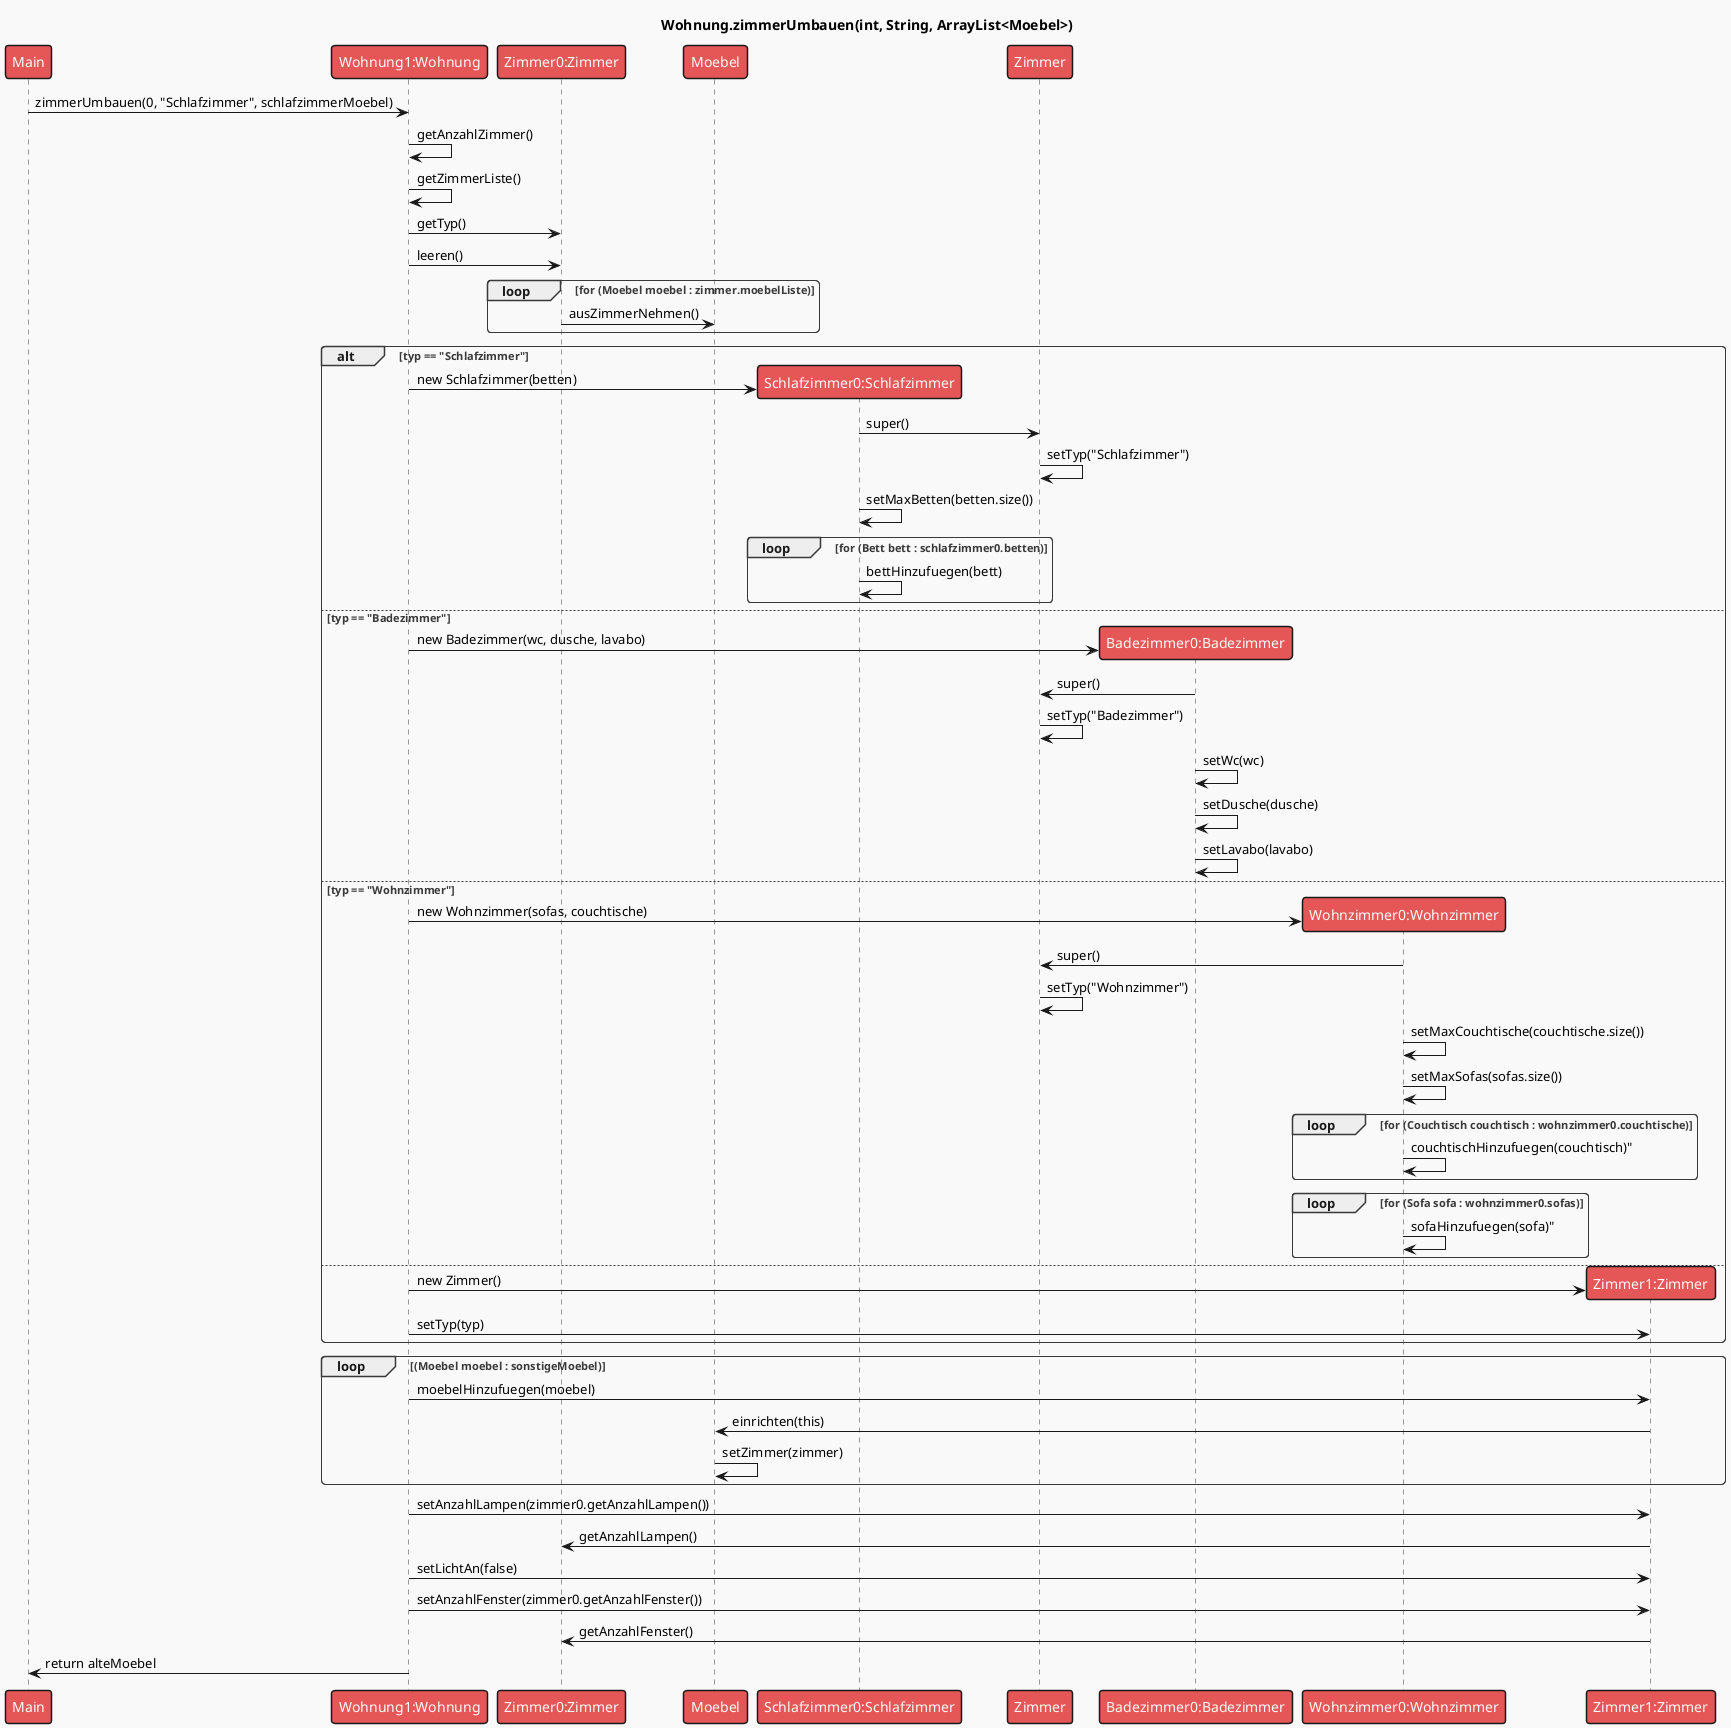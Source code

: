 # Sequenzdiagramm

```plantuml
@startuml

!theme mars

title Wohnung.zimmerUmbauen(int, String, ArrayList<Moebel>)

participant Main
participant "Wohnung1:Wohnung"
participant "Zimmer0:Zimmer"
participant Moebel

Main -> "Wohnung1:Wohnung" : zimmerUmbauen(0, "Schlafzimmer", schlafzimmerMoebel)
/'schlafzimmerMoebel = [Bett bett1, Bett bett2, Moebel spiegel]'/
"Wohnung1:Wohnung" -> "Wohnung1:Wohnung" : getAnzahlZimmer()
"Wohnung1:Wohnung" -> "Wohnung1:Wohnung" : getZimmerListe()
"Wohnung1:Wohnung" -> "Zimmer0:Zimmer" : getTyp()
"Wohnung1:Wohnung" -> "Zimmer0:Zimmer" : leeren()
loop for (Moebel moebel : zimmer.moebelListe)
    "Zimmer0:Zimmer" -> Moebel : ausZimmerNehmen()
end
alt typ == "Schlafzimmer"
create "Schlafzimmer0:Schlafzimmer"
"Wohnung1:Wohnung" -> "Schlafzimmer0:Schlafzimmer" : new Schlafzimmer(betten)
"Schlafzimmer0:Schlafzimmer" -> Zimmer : super()
Zimmer -> Zimmer : setTyp("Schlafzimmer")
"Schlafzimmer0:Schlafzimmer" -> "Schlafzimmer0:Schlafzimmer" : setMaxBetten(betten.size())
loop for (Bett bett : schlafzimmer0.betten)
"Schlafzimmer0:Schlafzimmer" -> "Schlafzimmer0:Schlafzimmer" : bettHinzufuegen(bett)
end
else typ == "Badezimmer"
create "Badezimmer0:Badezimmer"
"Wohnung1:Wohnung" -> "Badezimmer0:Badezimmer" : new Badezimmer(wc, dusche, lavabo)
"Badezimmer0:Badezimmer" -> Zimmer : super()
Zimmer -> Zimmer : setTyp("Badezimmer")
"Badezimmer0:Badezimmer" -> "Badezimmer0:Badezimmer" : setWc(wc)
"Badezimmer0:Badezimmer" -> "Badezimmer0:Badezimmer" : setDusche(dusche)
"Badezimmer0:Badezimmer" -> "Badezimmer0:Badezimmer" : setLavabo(lavabo)
else typ == "Wohnzimmer"
create "Wohnzimmer0:Wohnzimmer"
"Wohnung1:Wohnung" -> "Wohnzimmer0:Wohnzimmer" : new Wohnzimmer(sofas, couchtische)
"Wohnzimmer0:Wohnzimmer" -> Zimmer : super()
Zimmer -> Zimmer : setTyp("Wohnzimmer")
"Wohnzimmer0:Wohnzimmer" -> "Wohnzimmer0:Wohnzimmer" : setMaxCouchtische(couchtische.size())
"Wohnzimmer0:Wohnzimmer" -> "Wohnzimmer0:Wohnzimmer" : setMaxSofas(sofas.size())
loop for (Couchtisch couchtisch : wohnzimmer0.couchtische)
"Wohnzimmer0:Wohnzimmer" -> "Wohnzimmer0:Wohnzimmer" : couchtischHinzufuegen(couchtisch)"
end
loop for (Sofa sofa : wohnzimmer0.sofas)
"Wohnzimmer0:Wohnzimmer" -> "Wohnzimmer0:Wohnzimmer" : sofaHinzufuegen(sofa)"
end
else
create "Zimmer1:Zimmer"
"Wohnung1:Wohnung" -> "Zimmer1:Zimmer" : new Zimmer()
"Wohnung1:Wohnung" -> "Zimmer1:Zimmer" : setTyp(typ)
end

loop (Moebel moebel : sonstigeMoebel)
"Wohnung1:Wohnung" -> "Zimmer1:Zimmer" : moebelHinzufuegen(moebel)
"Zimmer1:Zimmer" -> Moebel : einrichten(this)
Moebel -> Moebel : setZimmer(zimmer)
end

"Wohnung1:Wohnung" -> "Zimmer1:Zimmer" : setAnzahlLampen(zimmer0.getAnzahlLampen())
"Zimmer1:Zimmer" -> "Zimmer0:Zimmer" : getAnzahlLampen()
"Wohnung1:Wohnung" -> "Zimmer1:Zimmer" : setLichtAn(false)
"Wohnung1:Wohnung" -> "Zimmer1:Zimmer" : setAnzahlFenster(zimmer0.getAnzahlFenster())
"Zimmer1:Zimmer" -> "Zimmer0:Zimmer" : getAnzahlFenster()

"Wohnung1:Wohnung" -> Main : return alteMoebel
@enduml
```
